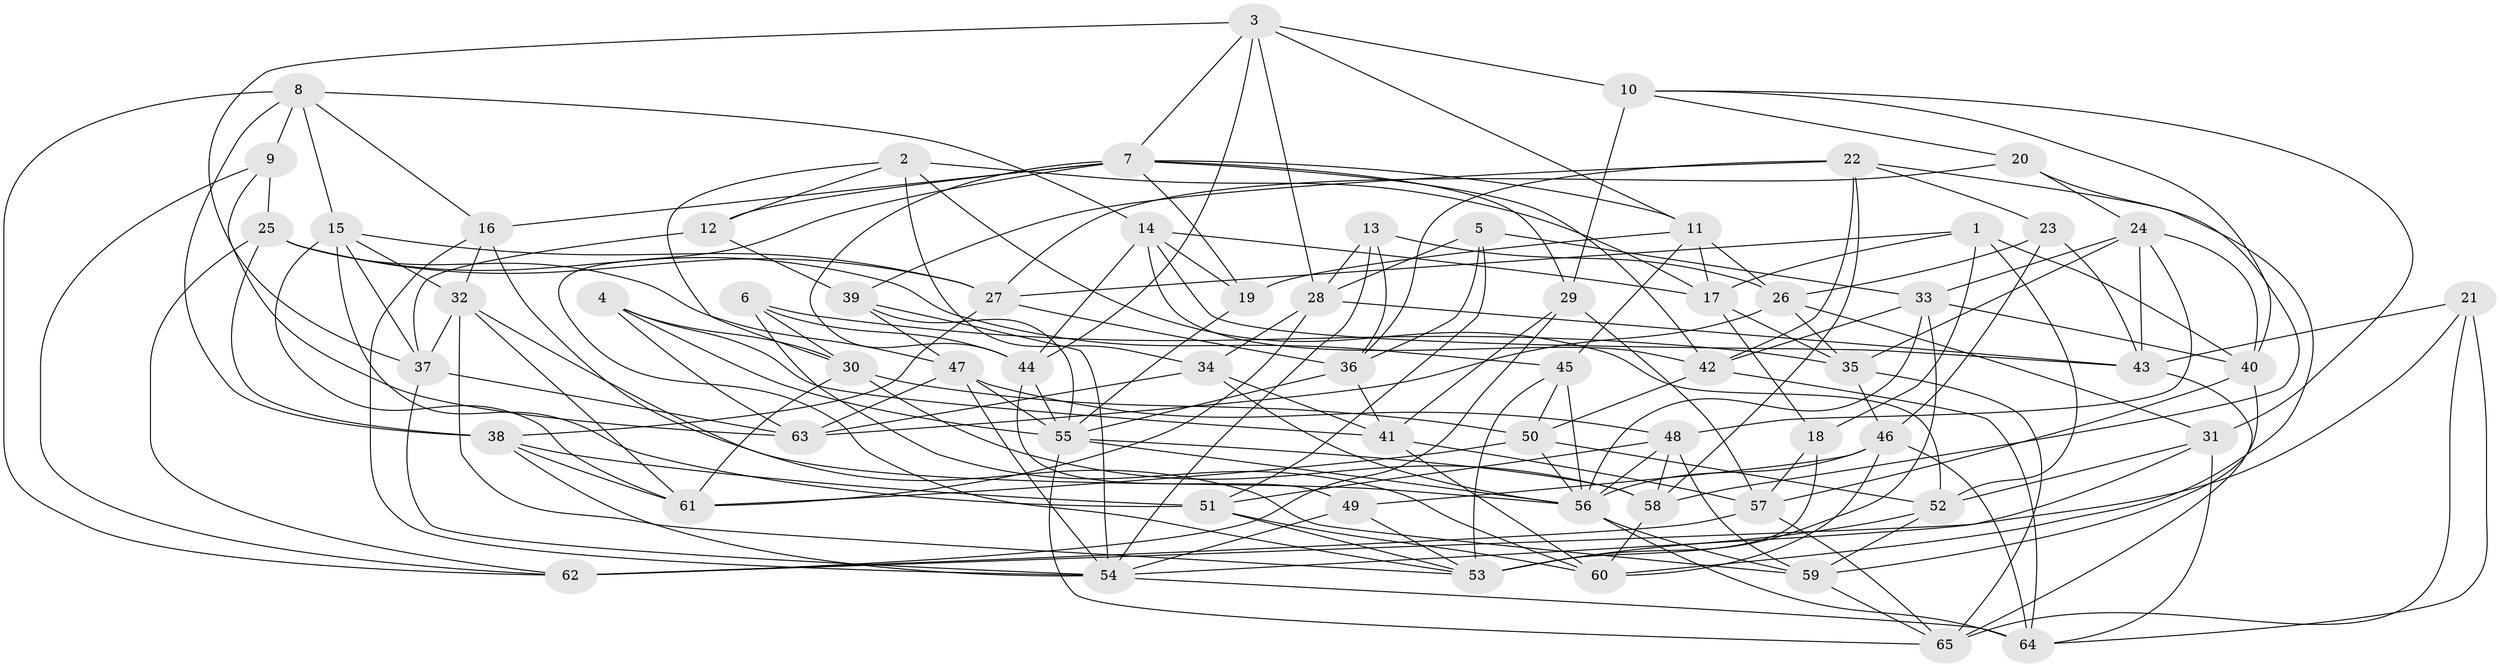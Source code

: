 // original degree distribution, {4: 1.0}
// Generated by graph-tools (version 1.1) at 2025/27/03/09/25 03:27:00]
// undirected, 65 vertices, 186 edges
graph export_dot {
graph [start="1"]
  node [color=gray90,style=filled];
  1;
  2;
  3;
  4;
  5;
  6;
  7;
  8;
  9;
  10;
  11;
  12;
  13;
  14;
  15;
  16;
  17;
  18;
  19;
  20;
  21;
  22;
  23;
  24;
  25;
  26;
  27;
  28;
  29;
  30;
  31;
  32;
  33;
  34;
  35;
  36;
  37;
  38;
  39;
  40;
  41;
  42;
  43;
  44;
  45;
  46;
  47;
  48;
  49;
  50;
  51;
  52;
  53;
  54;
  55;
  56;
  57;
  58;
  59;
  60;
  61;
  62;
  63;
  64;
  65;
  1 -- 17 [weight=1.0];
  1 -- 18 [weight=2.0];
  1 -- 27 [weight=1.0];
  1 -- 40 [weight=1.0];
  1 -- 52 [weight=1.0];
  2 -- 12 [weight=1.0];
  2 -- 17 [weight=1.0];
  2 -- 30 [weight=1.0];
  2 -- 34 [weight=2.0];
  2 -- 52 [weight=1.0];
  3 -- 7 [weight=1.0];
  3 -- 10 [weight=1.0];
  3 -- 11 [weight=1.0];
  3 -- 28 [weight=1.0];
  3 -- 37 [weight=1.0];
  3 -- 44 [weight=1.0];
  4 -- 30 [weight=1.0];
  4 -- 41 [weight=1.0];
  4 -- 55 [weight=1.0];
  4 -- 63 [weight=1.0];
  5 -- 28 [weight=1.0];
  5 -- 33 [weight=1.0];
  5 -- 36 [weight=1.0];
  5 -- 51 [weight=1.0];
  6 -- 30 [weight=1.0];
  6 -- 35 [weight=1.0];
  6 -- 44 [weight=1.0];
  6 -- 60 [weight=1.0];
  7 -- 11 [weight=1.0];
  7 -- 12 [weight=1.0];
  7 -- 16 [weight=2.0];
  7 -- 19 [weight=1.0];
  7 -- 29 [weight=1.0];
  7 -- 42 [weight=1.0];
  7 -- 44 [weight=1.0];
  7 -- 53 [weight=1.0];
  8 -- 9 [weight=1.0];
  8 -- 14 [weight=1.0];
  8 -- 15 [weight=1.0];
  8 -- 16 [weight=1.0];
  8 -- 38 [weight=1.0];
  8 -- 62 [weight=1.0];
  9 -- 25 [weight=1.0];
  9 -- 62 [weight=1.0];
  9 -- 63 [weight=1.0];
  10 -- 20 [weight=1.0];
  10 -- 29 [weight=2.0];
  10 -- 31 [weight=1.0];
  10 -- 40 [weight=1.0];
  11 -- 17 [weight=1.0];
  11 -- 19 [weight=1.0];
  11 -- 26 [weight=1.0];
  11 -- 45 [weight=1.0];
  12 -- 37 [weight=1.0];
  12 -- 39 [weight=1.0];
  13 -- 26 [weight=1.0];
  13 -- 28 [weight=1.0];
  13 -- 36 [weight=1.0];
  13 -- 54 [weight=1.0];
  14 -- 17 [weight=1.0];
  14 -- 19 [weight=1.0];
  14 -- 42 [weight=1.0];
  14 -- 43 [weight=1.0];
  14 -- 44 [weight=1.0];
  15 -- 27 [weight=1.0];
  15 -- 32 [weight=1.0];
  15 -- 37 [weight=1.0];
  15 -- 51 [weight=1.0];
  15 -- 61 [weight=1.0];
  16 -- 32 [weight=1.0];
  16 -- 54 [weight=1.0];
  16 -- 59 [weight=1.0];
  17 -- 18 [weight=1.0];
  17 -- 35 [weight=1.0];
  18 -- 53 [weight=2.0];
  18 -- 57 [weight=1.0];
  19 -- 55 [weight=1.0];
  20 -- 24 [weight=1.0];
  20 -- 27 [weight=1.0];
  20 -- 58 [weight=1.0];
  21 -- 43 [weight=1.0];
  21 -- 62 [weight=1.0];
  21 -- 64 [weight=1.0];
  21 -- 65 [weight=1.0];
  22 -- 23 [weight=1.0];
  22 -- 36 [weight=1.0];
  22 -- 39 [weight=1.0];
  22 -- 42 [weight=1.0];
  22 -- 58 [weight=1.0];
  22 -- 60 [weight=1.0];
  23 -- 26 [weight=1.0];
  23 -- 43 [weight=1.0];
  23 -- 46 [weight=1.0];
  24 -- 33 [weight=1.0];
  24 -- 35 [weight=1.0];
  24 -- 40 [weight=1.0];
  24 -- 43 [weight=1.0];
  24 -- 48 [weight=1.0];
  25 -- 27 [weight=1.0];
  25 -- 38 [weight=1.0];
  25 -- 45 [weight=1.0];
  25 -- 47 [weight=1.0];
  25 -- 62 [weight=1.0];
  26 -- 31 [weight=1.0];
  26 -- 35 [weight=1.0];
  26 -- 63 [weight=1.0];
  27 -- 36 [weight=1.0];
  27 -- 38 [weight=1.0];
  28 -- 34 [weight=1.0];
  28 -- 43 [weight=1.0];
  28 -- 61 [weight=1.0];
  29 -- 41 [weight=1.0];
  29 -- 57 [weight=1.0];
  29 -- 62 [weight=1.0];
  30 -- 50 [weight=1.0];
  30 -- 58 [weight=1.0];
  30 -- 61 [weight=1.0];
  31 -- 52 [weight=1.0];
  31 -- 54 [weight=2.0];
  31 -- 64 [weight=1.0];
  32 -- 37 [weight=1.0];
  32 -- 53 [weight=1.0];
  32 -- 56 [weight=1.0];
  32 -- 61 [weight=1.0];
  33 -- 40 [weight=1.0];
  33 -- 42 [weight=1.0];
  33 -- 53 [weight=1.0];
  33 -- 56 [weight=1.0];
  34 -- 41 [weight=1.0];
  34 -- 56 [weight=1.0];
  34 -- 63 [weight=1.0];
  35 -- 46 [weight=1.0];
  35 -- 65 [weight=1.0];
  36 -- 41 [weight=1.0];
  36 -- 55 [weight=1.0];
  37 -- 54 [weight=1.0];
  37 -- 63 [weight=1.0];
  38 -- 51 [weight=1.0];
  38 -- 54 [weight=1.0];
  38 -- 61 [weight=1.0];
  39 -- 47 [weight=1.0];
  39 -- 54 [weight=1.0];
  39 -- 55 [weight=2.0];
  40 -- 57 [weight=1.0];
  40 -- 59 [weight=1.0];
  41 -- 57 [weight=1.0];
  41 -- 60 [weight=1.0];
  42 -- 50 [weight=1.0];
  42 -- 64 [weight=1.0];
  43 -- 65 [weight=1.0];
  44 -- 49 [weight=1.0];
  44 -- 55 [weight=1.0];
  45 -- 50 [weight=1.0];
  45 -- 53 [weight=2.0];
  45 -- 56 [weight=1.0];
  46 -- 49 [weight=1.0];
  46 -- 56 [weight=1.0];
  46 -- 60 [weight=1.0];
  46 -- 64 [weight=1.0];
  47 -- 48 [weight=1.0];
  47 -- 54 [weight=1.0];
  47 -- 55 [weight=1.0];
  47 -- 63 [weight=1.0];
  48 -- 51 [weight=1.0];
  48 -- 56 [weight=1.0];
  48 -- 58 [weight=1.0];
  48 -- 59 [weight=1.0];
  49 -- 53 [weight=1.0];
  49 -- 54 [weight=1.0];
  50 -- 52 [weight=1.0];
  50 -- 56 [weight=1.0];
  50 -- 61 [weight=1.0];
  51 -- 53 [weight=1.0];
  51 -- 60 [weight=1.0];
  52 -- 53 [weight=1.0];
  52 -- 59 [weight=1.0];
  54 -- 64 [weight=1.0];
  55 -- 56 [weight=1.0];
  55 -- 58 [weight=1.0];
  55 -- 65 [weight=1.0];
  56 -- 59 [weight=1.0];
  56 -- 64 [weight=1.0];
  57 -- 62 [weight=1.0];
  57 -- 65 [weight=1.0];
  58 -- 60 [weight=1.0];
  59 -- 65 [weight=1.0];
}
